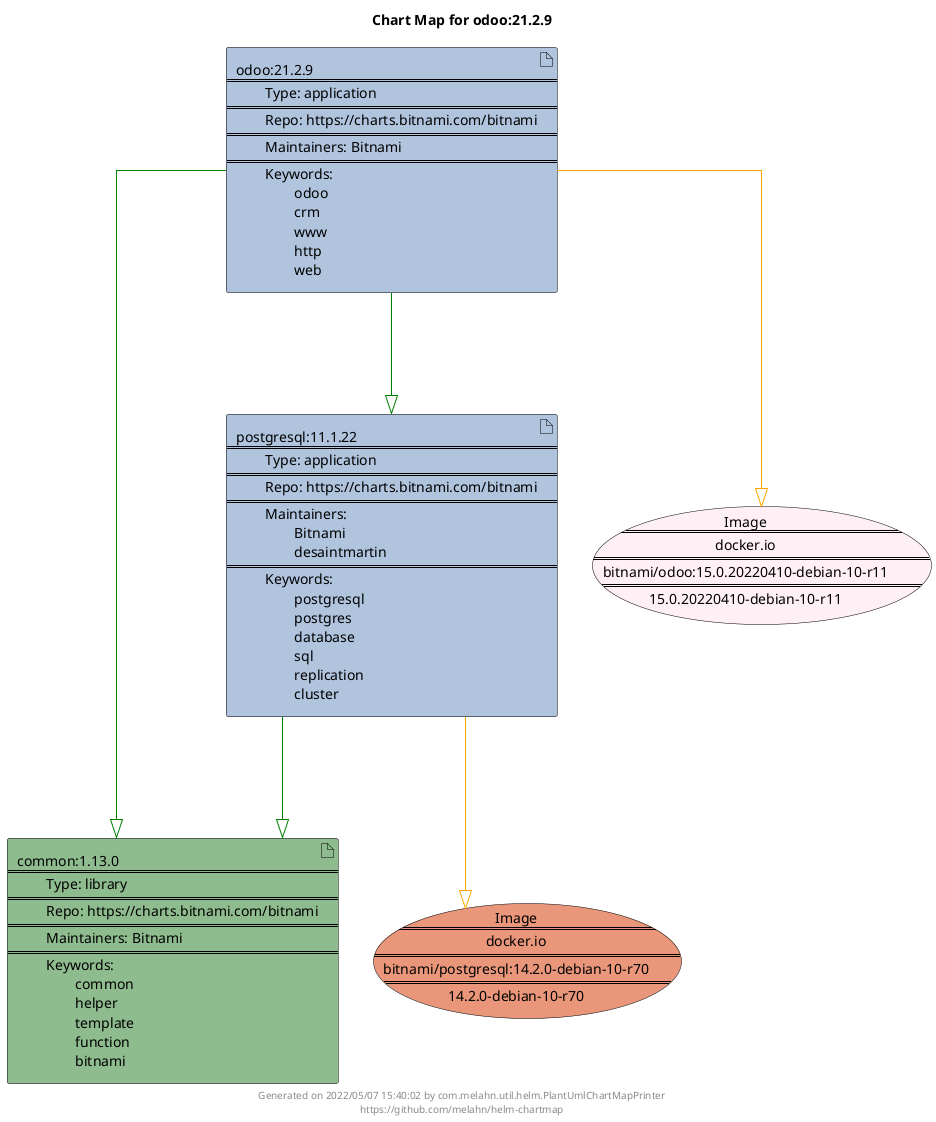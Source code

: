 @startuml
skinparam linetype ortho
skinparam backgroundColor white
skinparam usecaseBorderColor black
skinparam usecaseArrowColor LightSlateGray
skinparam artifactBorderColor black
skinparam artifactArrowColor LightSlateGray

title Chart Map for odoo:21.2.9

'There are 3 referenced Helm Charts
artifact "common:1.13.0\n====\n\tType: library\n====\n\tRepo: https://charts.bitnami.com/bitnami\n====\n\tMaintainers: Bitnami\n====\n\tKeywords: \n\t\tcommon\n\t\thelper\n\t\ttemplate\n\t\tfunction\n\t\tbitnami" as common_1_13_0 #DarkSeaGreen
artifact "odoo:21.2.9\n====\n\tType: application\n====\n\tRepo: https://charts.bitnami.com/bitnami\n====\n\tMaintainers: Bitnami\n====\n\tKeywords: \n\t\todoo\n\t\tcrm\n\t\twww\n\t\thttp\n\t\tweb" as odoo_21_2_9 #LightSteelBlue
artifact "postgresql:11.1.22\n====\n\tType: application\n====\n\tRepo: https://charts.bitnami.com/bitnami\n====\n\tMaintainers: \n\t\tBitnami\n\t\tdesaintmartin\n====\n\tKeywords: \n\t\tpostgresql\n\t\tpostgres\n\t\tdatabase\n\t\tsql\n\t\treplication\n\t\tcluster" as postgresql_11_1_22 #LightSteelBlue

'There are 2 referenced Docker Images
usecase "Image\n====\ndocker.io\n====\nbitnami/odoo:15.0.20220410-debian-10-r11\n====\n15.0.20220410-debian-10-r11" as docker_io_bitnami_odoo_15_0_20220410_debian_10_r11 #LavenderBlush
usecase "Image\n====\ndocker.io\n====\nbitnami/postgresql:14.2.0-debian-10-r70\n====\n14.2.0-debian-10-r70" as docker_io_bitnami_postgresql_14_2_0_debian_10_r70 #DarkSalmon

'Chart Dependencies
odoo_21_2_9--[#green]-|>common_1_13_0
odoo_21_2_9--[#green]-|>postgresql_11_1_22
postgresql_11_1_22--[#green]-|>common_1_13_0
odoo_21_2_9--[#orange]-|>docker_io_bitnami_odoo_15_0_20220410_debian_10_r11
postgresql_11_1_22--[#orange]-|>docker_io_bitnami_postgresql_14_2_0_debian_10_r70

center footer Generated on 2022/05/07 15:40:02 by com.melahn.util.helm.PlantUmlChartMapPrinter\nhttps://github.com/melahn/helm-chartmap
@enduml

